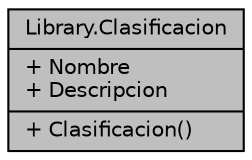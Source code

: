 digraph "Library.Clasificacion"
{
 // INTERACTIVE_SVG=YES
 // LATEX_PDF_SIZE
  edge [fontname="Helvetica",fontsize="10",labelfontname="Helvetica",labelfontsize="10"];
  node [fontname="Helvetica",fontsize="10",shape=record];
  Node1 [label="{Library.Clasificacion\n|+ Nombre\l+ Descripcion\l|+ Clasificacion()\l}",height=0.2,width=0.4,color="black", fillcolor="grey75", style="filled", fontcolor="black",tooltip="Esta clase representa una clasificación de un material."];
}
